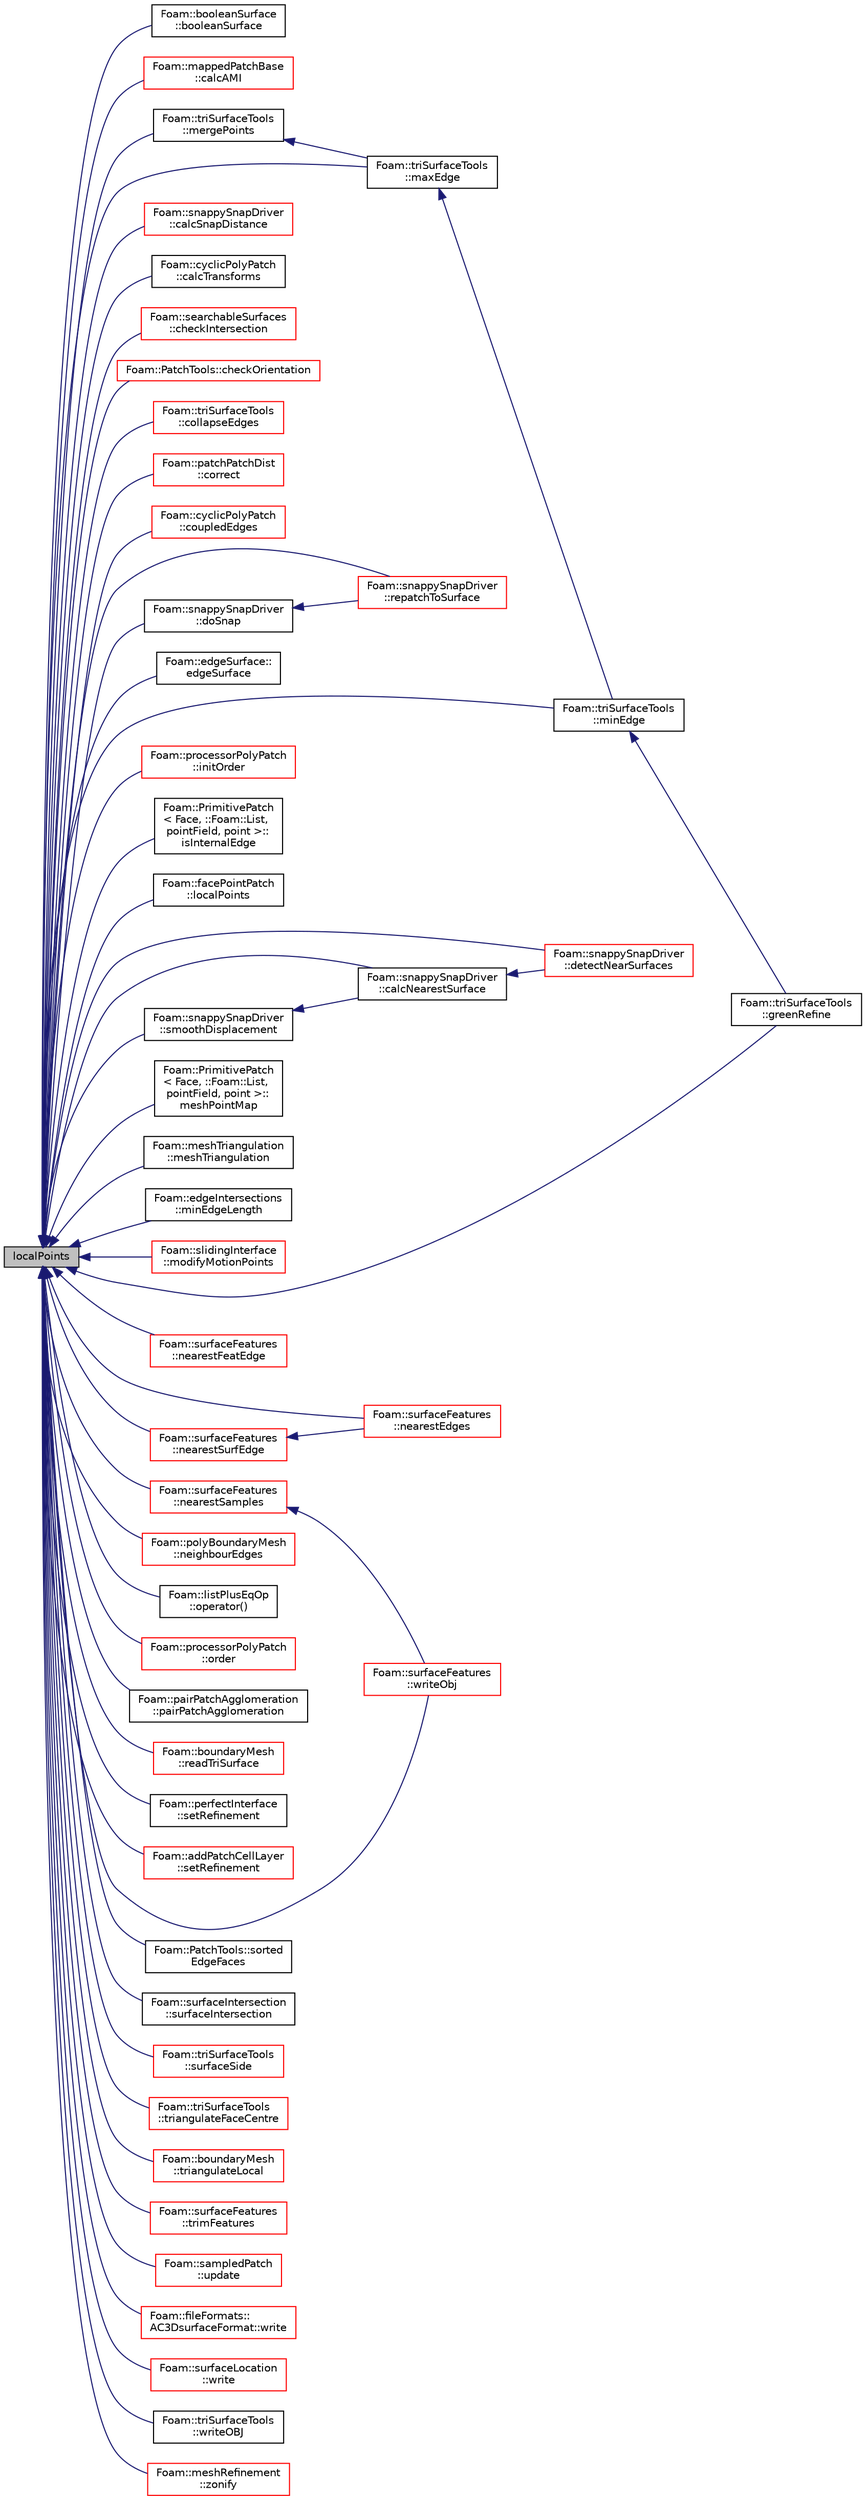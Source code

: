digraph "localPoints"
{
  bgcolor="transparent";
  edge [fontname="Helvetica",fontsize="10",labelfontname="Helvetica",labelfontsize="10"];
  node [fontname="Helvetica",fontsize="10",shape=record];
  rankdir="LR";
  Node2599 [label="localPoints",height=0.2,width=0.4,color="black", fillcolor="grey75", style="filled", fontcolor="black"];
  Node2599 -> Node2600 [dir="back",color="midnightblue",fontsize="10",style="solid",fontname="Helvetica"];
  Node2600 [label="Foam::booleanSurface\l::booleanSurface",height=0.2,width=0.4,color="black",URL="$a26621.html#af9badecab2d5cf9894182caa82611921",tooltip="Construct from surfaces and operation. Surfaces need to be closed. "];
  Node2599 -> Node2601 [dir="back",color="midnightblue",fontsize="10",style="solid",fontname="Helvetica"];
  Node2601 [label="Foam::mappedPatchBase\l::calcAMI",height=0.2,width=0.4,color="red",URL="$a26225.html#a518ad2c0df69db8185bdc94c61f28892",tooltip="Calculate AMI interpolator. "];
  Node2599 -> Node2640 [dir="back",color="midnightblue",fontsize="10",style="solid",fontname="Helvetica"];
  Node2640 [label="Foam::snappySnapDriver\l::calcNearestSurface",height=0.2,width=0.4,color="black",URL="$a25921.html#a0a334a64613ee0c208d8edf18306bcf2",tooltip="Per patch point calculate point on nearest surface. Set as. "];
  Node2640 -> Node2641 [dir="back",color="midnightblue",fontsize="10",style="solid",fontname="Helvetica"];
  Node2641 [label="Foam::snappySnapDriver\l::detectNearSurfaces",height=0.2,width=0.4,color="red",URL="$a25921.html#a03198aa35e22c16271a36768040a8c11",tooltip="Per patch point override displacement if in gap situation. "];
  Node2599 -> Node2645 [dir="back",color="midnightblue",fontsize="10",style="solid",fontname="Helvetica"];
  Node2645 [label="Foam::snappySnapDriver\l::calcSnapDistance",height=0.2,width=0.4,color="red",URL="$a25921.html#afd4d0bc8076355e778a983cde07f58af",tooltip="Calculate edge length per patch point. "];
  Node2599 -> Node2648 [dir="back",color="midnightblue",fontsize="10",style="solid",fontname="Helvetica"];
  Node2648 [label="Foam::cyclicPolyPatch\l::calcTransforms",height=0.2,width=0.4,color="black",URL="$a28589.html#afb48497736bbafb1fbb000cd218d1779",tooltip="Recalculate the transformation tensors. "];
  Node2599 -> Node2649 [dir="back",color="midnightblue",fontsize="10",style="solid",fontname="Helvetica"];
  Node2649 [label="Foam::searchableSurfaces\l::checkIntersection",height=0.2,width=0.4,color="red",URL="$a26381.html#a118c3d97579d6c8dd0b8618575782bb5",tooltip="Do surfaces self-intersect or intersect others. "];
  Node2599 -> Node2656 [dir="back",color="midnightblue",fontsize="10",style="solid",fontname="Helvetica"];
  Node2656 [label="Foam::PatchTools::checkOrientation",height=0.2,width=0.4,color="red",URL="$a28681.html#a20f23e9ffe1102dccd75986b5435aef7",tooltip="Check for orientation issues. "];
  Node2599 -> Node2657 [dir="back",color="midnightblue",fontsize="10",style="solid",fontname="Helvetica"];
  Node2657 [label="Foam::triSurfaceTools\l::collapseEdges",height=0.2,width=0.4,color="red",URL="$a26673.html#a3aee046d49916c8984f42f5710679e3f",tooltip="Create new triSurface by collapsing edges to edge mids. "];
  Node2599 -> Node2669 [dir="back",color="midnightblue",fontsize="10",style="solid",fontname="Helvetica"];
  Node2669 [label="Foam::patchPatchDist\l::correct",height=0.2,width=0.4,color="red",URL="$a25977.html#a3ae44b28050c3aa494c1d8e18cf618c1",tooltip="Correct for mesh geom/topo changes. "];
  Node2599 -> Node2671 [dir="back",color="midnightblue",fontsize="10",style="solid",fontname="Helvetica"];
  Node2671 [label="Foam::cyclicPolyPatch\l::coupledEdges",height=0.2,width=0.4,color="red",URL="$a28589.html#a4c970d354b1bca8ccb1dff0855586ed7",tooltip="Return connected edges (from patch local to neighbour patch local). "];
  Node2599 -> Node2641 [dir="back",color="midnightblue",fontsize="10",style="solid",fontname="Helvetica"];
  Node2599 -> Node2755 [dir="back",color="midnightblue",fontsize="10",style="solid",fontname="Helvetica"];
  Node2755 [label="Foam::snappySnapDriver\l::doSnap",height=0.2,width=0.4,color="black",URL="$a25921.html#adf0870a8be4483ecdb73b26b20d027ee"];
  Node2755 -> Node2756 [dir="back",color="midnightblue",fontsize="10",style="solid",fontname="Helvetica"];
  Node2756 [label="Foam::snappySnapDriver\l::repatchToSurface",height=0.2,width=0.4,color="red",URL="$a25921.html#abf0c9c836463b6164ef331dce238b2fa",tooltip="Repatch faces according to surface nearest the face centre. "];
  Node2599 -> Node2936 [dir="back",color="midnightblue",fontsize="10",style="solid",fontname="Helvetica"];
  Node2936 [label="Foam::edgeSurface::\ledgeSurface",height=0.2,width=0.4,color="black",URL="$a26625.html#abe6268d682c2dab294acf2175f47ca38",tooltip="Construct from surface and intersection description. "];
  Node2599 -> Node2937 [dir="back",color="midnightblue",fontsize="10",style="solid",fontname="Helvetica"];
  Node2937 [label="Foam::triSurfaceTools\l::greenRefine",height=0.2,width=0.4,color="black",URL="$a26673.html#abfb8b3103f67e2652cfb672525ec5d43",tooltip="Refine edges by splitting to opposite vertex. "];
  Node2599 -> Node2938 [dir="back",color="midnightblue",fontsize="10",style="solid",fontname="Helvetica"];
  Node2938 [label="Foam::processorPolyPatch\l::initOrder",height=0.2,width=0.4,color="red",URL="$a28609.html#a644d6229ea284692666de14387870409",tooltip="Initialize ordering for primitivePatch. Does not. "];
  Node2599 -> Node2944 [dir="back",color="midnightblue",fontsize="10",style="solid",fontname="Helvetica"];
  Node2944 [label="Foam::PrimitivePatch\l\< Face, ::Foam::List,\l pointField, point \>::\lisInternalEdge",height=0.2,width=0.4,color="black",URL="$a28693.html#ac2458a175e66b555e443539d6c726e06",tooltip="Is internal edge? "];
  Node2599 -> Node2945 [dir="back",color="midnightblue",fontsize="10",style="solid",fontname="Helvetica"];
  Node2945 [label="Foam::facePointPatch\l::localPoints",height=0.2,width=0.4,color="black",URL="$a28473.html#a43c74df56773852a17b6b0818f724e8c",tooltip="Return pointField of points in patch. "];
  Node2599 -> Node2946 [dir="back",color="midnightblue",fontsize="10",style="solid",fontname="Helvetica"];
  Node2946 [label="Foam::triSurfaceTools\l::maxEdge",height=0.2,width=0.4,color="black",URL="$a26673.html#aedcb2ebabdbe8437654ce1d4ef881e71",tooltip="Returns element in edgeIndices with minimum length. "];
  Node2946 -> Node2947 [dir="back",color="midnightblue",fontsize="10",style="solid",fontname="Helvetica"];
  Node2947 [label="Foam::triSurfaceTools\l::minEdge",height=0.2,width=0.4,color="black",URL="$a26673.html#ac365a22b30a404441ffa961fefac8348",tooltip="Returns element in edgeIndices with minimum length. "];
  Node2947 -> Node2937 [dir="back",color="midnightblue",fontsize="10",style="solid",fontname="Helvetica"];
  Node2599 -> Node2948 [dir="back",color="midnightblue",fontsize="10",style="solid",fontname="Helvetica"];
  Node2948 [label="Foam::triSurfaceTools\l::mergePoints",height=0.2,width=0.4,color="black",URL="$a26673.html#a44799249ec25a8721893cffeffcdec1f",tooltip="Merge points within distance. "];
  Node2948 -> Node2946 [dir="back",color="midnightblue",fontsize="10",style="solid",fontname="Helvetica"];
  Node2599 -> Node2949 [dir="back",color="midnightblue",fontsize="10",style="solid",fontname="Helvetica"];
  Node2949 [label="Foam::PrimitivePatch\l\< Face, ::Foam::List,\l pointField, point \>::\lmeshPointMap",height=0.2,width=0.4,color="black",URL="$a28693.html#a4bfdf4cb7ea71c49e0131cb6358eacf7",tooltip="Mesh point map. Given the global point index find its. "];
  Node2599 -> Node2950 [dir="back",color="midnightblue",fontsize="10",style="solid",fontname="Helvetica"];
  Node2950 [label="Foam::meshTriangulation\l::meshTriangulation",height=0.2,width=0.4,color="black",URL="$a31921.html#adc26bbba53e9c1d772cb4c2807351802",tooltip="Construct from selected mesh cell and region number to be used. "];
  Node2599 -> Node2947 [dir="back",color="midnightblue",fontsize="10",style="solid",fontname="Helvetica"];
  Node2599 -> Node2951 [dir="back",color="midnightblue",fontsize="10",style="solid",fontname="Helvetica"];
  Node2951 [label="Foam::edgeIntersections\l::minEdgeLength",height=0.2,width=0.4,color="black",URL="$a26633.html#aab87294afba9ae44ed84b862eaad0a64",tooltip="Calculate min edge length for every surface point. "];
  Node2599 -> Node2952 [dir="back",color="midnightblue",fontsize="10",style="solid",fontname="Helvetica"];
  Node2952 [label="Foam::slidingInterface\l::modifyMotionPoints",height=0.2,width=0.4,color="red",URL="$a22513.html#ac05c3f18da75b17c4b6c13757cacbff1",tooltip="Modify motion points to comply with the topological change. "];
  Node2599 -> Node2954 [dir="back",color="midnightblue",fontsize="10",style="solid",fontname="Helvetica"];
  Node2954 [label="Foam::surfaceFeatures\l::nearestEdges",height=0.2,width=0.4,color="red",URL="$a26645.html#a87eba1a1148a3f534ea33e868d2b7dc0",tooltip="Like nearestSamples but now gets nearest point on. "];
  Node2599 -> Node2959 [dir="back",color="midnightblue",fontsize="10",style="solid",fontname="Helvetica"];
  Node2959 [label="Foam::surfaceFeatures\l::nearestFeatEdge",height=0.2,width=0.4,color="red",URL="$a26645.html#ac01d061da5ba76a939ce2165a67352f3",tooltip="Find nearest feature edge to each surface edge. Uses the. "];
  Node2599 -> Node2962 [dir="back",color="midnightblue",fontsize="10",style="solid",fontname="Helvetica"];
  Node2962 [label="Foam::surfaceFeatures\l::nearestSamples",height=0.2,width=0.4,color="red",URL="$a26645.html#abfe5919ff5c4da81bf76cb8e86aa5386",tooltip="Find nearest sample for selected surface points. "];
  Node2962 -> Node2963 [dir="back",color="midnightblue",fontsize="10",style="solid",fontname="Helvetica"];
  Node2963 [label="Foam::surfaceFeatures\l::writeObj",height=0.2,width=0.4,color="red",URL="$a26645.html#a81e25c45a7e31bcf17e51a2b3ddf2efe",tooltip="Write to separate OBJ files (region, external, internal edges,. "];
  Node2599 -> Node2964 [dir="back",color="midnightblue",fontsize="10",style="solid",fontname="Helvetica"];
  Node2964 [label="Foam::surfaceFeatures\l::nearestSurfEdge",height=0.2,width=0.4,color="red",URL="$a26645.html#aab1a0ec0ce7082b8730a8eb731d2bed1",tooltip="Find nearest surface edge (out of selectedEdges) for. "];
  Node2964 -> Node2954 [dir="back",color="midnightblue",fontsize="10",style="solid",fontname="Helvetica"];
  Node2599 -> Node2965 [dir="back",color="midnightblue",fontsize="10",style="solid",fontname="Helvetica"];
  Node2965 [label="Foam::polyBoundaryMesh\l::neighbourEdges",height=0.2,width=0.4,color="red",URL="$a28557.html#a430d61af7deb5b3579553b92d7a3034c",tooltip="Per patch the edges on the neighbouring patch. Is for every external. "];
  Node2599 -> Node3017 [dir="back",color="midnightblue",fontsize="10",style="solid",fontname="Helvetica"];
  Node3017 [label="Foam::listPlusEqOp\l::operator()",height=0.2,width=0.4,color="black",URL="$a25925.html#a2bca5855a51bffee2f0fe2aacc4aba10"];
  Node2599 -> Node3018 [dir="back",color="midnightblue",fontsize="10",style="solid",fontname="Helvetica"];
  Node3018 [label="Foam::processorPolyPatch\l::order",height=0.2,width=0.4,color="red",URL="$a28609.html#aa9533329384a73e819a040bcde1b4b3d",tooltip="Return new ordering for primitivePatch. "];
  Node2599 -> Node3021 [dir="back",color="midnightblue",fontsize="10",style="solid",fontname="Helvetica"];
  Node3021 [label="Foam::pairPatchAgglomeration\l::pairPatchAgglomeration",height=0.2,width=0.4,color="black",URL="$a24425.html#a8d94302d3592c1f0a629d9f43f6e688e",tooltip="Construct given mesh and controls. "];
  Node2599 -> Node3022 [dir="back",color="midnightblue",fontsize="10",style="solid",fontname="Helvetica"];
  Node3022 [label="Foam::boundaryMesh\l::readTriSurface",height=0.2,width=0.4,color="red",URL="$a22169.html#a2ee25ae613c57256a825ff088edc0839",tooltip="Read from triSurface. "];
  Node2599 -> Node2756 [dir="back",color="midnightblue",fontsize="10",style="solid",fontname="Helvetica"];
  Node2599 -> Node2871 [dir="back",color="midnightblue",fontsize="10",style="solid",fontname="Helvetica"];
  Node2871 [label="Foam::perfectInterface\l::setRefinement",height=0.2,width=0.4,color="black",URL="$a22333.html#a7253b581bef08b26159ea0e738a8883a",tooltip="Insert the layer addition/removal instructions. "];
  Node2599 -> Node2881 [dir="back",color="midnightblue",fontsize="10",style="solid",fontname="Helvetica"];
  Node2881 [label="Foam::addPatchCellLayer\l::setRefinement",height=0.2,width=0.4,color="red",URL="$a22385.html#a9488cb0518f21b76444c508cc9658d64",tooltip="Play commands into polyTopoChange to create layers on top. "];
  Node2599 -> Node2758 [dir="back",color="midnightblue",fontsize="10",style="solid",fontname="Helvetica"];
  Node2758 [label="Foam::snappySnapDriver\l::smoothDisplacement",height=0.2,width=0.4,color="black",URL="$a25921.html#ab9edad6f253859d05fb0b849fc55f5e2",tooltip="Smooth the displacement field to the internal. "];
  Node2758 -> Node2640 [dir="back",color="midnightblue",fontsize="10",style="solid",fontname="Helvetica"];
  Node2599 -> Node3023 [dir="back",color="midnightblue",fontsize="10",style="solid",fontname="Helvetica"];
  Node3023 [label="Foam::PatchTools::sorted\lEdgeFaces",height=0.2,width=0.4,color="black",URL="$a28681.html#a6f45385fbdbafd55b359508624f4e84f"];
  Node2599 -> Node3024 [dir="back",color="midnightblue",fontsize="10",style="solid",fontname="Helvetica"];
  Node3024 [label="Foam::surfaceIntersection\l::surfaceIntersection",height=0.2,width=0.4,color="black",URL="$a26637.html#a0227f78e50cd258d5b10a3f1214bea8f",tooltip="Special: intersect surface with itself. Used to check for. "];
  Node2599 -> Node3012 [dir="back",color="midnightblue",fontsize="10",style="solid",fontname="Helvetica"];
  Node3012 [label="Foam::triSurfaceTools\l::surfaceSide",height=0.2,width=0.4,color="red",URL="$a26673.html#ae00858e2e83c342b4f2520e8db4bd345",tooltip="Given nearest point (to sample) on surface determines which side. "];
  Node2599 -> Node3015 [dir="back",color="midnightblue",fontsize="10",style="solid",fontname="Helvetica"];
  Node3015 [label="Foam::triSurfaceTools\l::triangulateFaceCentre",height=0.2,width=0.4,color="red",URL="$a26673.html#abf2be73c84828e0d5db6921bf8b57353",tooltip="Face-centre triangulation of (selected patches of) boundaryMesh. "];
  Node2599 -> Node3025 [dir="back",color="midnightblue",fontsize="10",style="solid",fontname="Helvetica"];
  Node3025 [label="Foam::boundaryMesh\l::triangulateLocal",height=0.2,width=0.4,color="red",URL="$a22169.html#a6e7f0e4b8dfb694a43fdc7df61807643",tooltip="Same as triangulate but in local vertex numbering. "];
  Node2599 -> Node3029 [dir="back",color="midnightblue",fontsize="10",style="solid",fontname="Helvetica"];
  Node3029 [label="Foam::surfaceFeatures\l::trimFeatures",height=0.2,width=0.4,color="red",URL="$a26645.html#af640d0750bcc401bc012c69e60b809a8",tooltip="Delete small sets of edges. Edges are stringed up and any. "];
  Node2599 -> Node3032 [dir="back",color="midnightblue",fontsize="10",style="solid",fontname="Helvetica"];
  Node3032 [label="Foam::sampledPatch\l::update",height=0.2,width=0.4,color="red",URL="$a30641.html#aa2aac016e2bf7b5bd2b271786c2791aa",tooltip="Update the surface as required. "];
  Node2599 -> Node3034 [dir="back",color="midnightblue",fontsize="10",style="solid",fontname="Helvetica"];
  Node3034 [label="Foam::fileFormats::\lAC3DsurfaceFormat::write",height=0.2,width=0.4,color="red",URL="$a30849.html#a2a1e1394d9dd8932b738248c123a267f",tooltip="Write surface mesh components by proxy. "];
  Node2599 -> Node3039 [dir="back",color="midnightblue",fontsize="10",style="solid",fontname="Helvetica"];
  Node3039 [label="Foam::surfaceLocation\l::write",height=0.2,width=0.4,color="red",URL="$a26653.html#a5851f25d1de0b6e515e1d43834ef9b55",tooltip="Write info to os. "];
  Node2599 -> Node2667 [dir="back",color="midnightblue",fontsize="10",style="solid",fontname="Helvetica"];
  Node2667 [label="Foam::triSurfaceTools\l::writeOBJ",height=0.2,width=0.4,color="black",URL="$a26673.html#a4a9bece42e85cb21f786abe9c9833d2b",tooltip="Write vertex subset to OBJ format file. "];
  Node2599 -> Node2963 [dir="back",color="midnightblue",fontsize="10",style="solid",fontname="Helvetica"];
  Node2599 -> Node2753 [dir="back",color="midnightblue",fontsize="10",style="solid",fontname="Helvetica"];
  Node2753 [label="Foam::meshRefinement\l::zonify",height=0.2,width=0.4,color="red",URL="$a25857.html#a90cf965dfe02eb20f11a4a8c6035747f",tooltip="Put faces/cells into zones according to surface specification. "];
}
